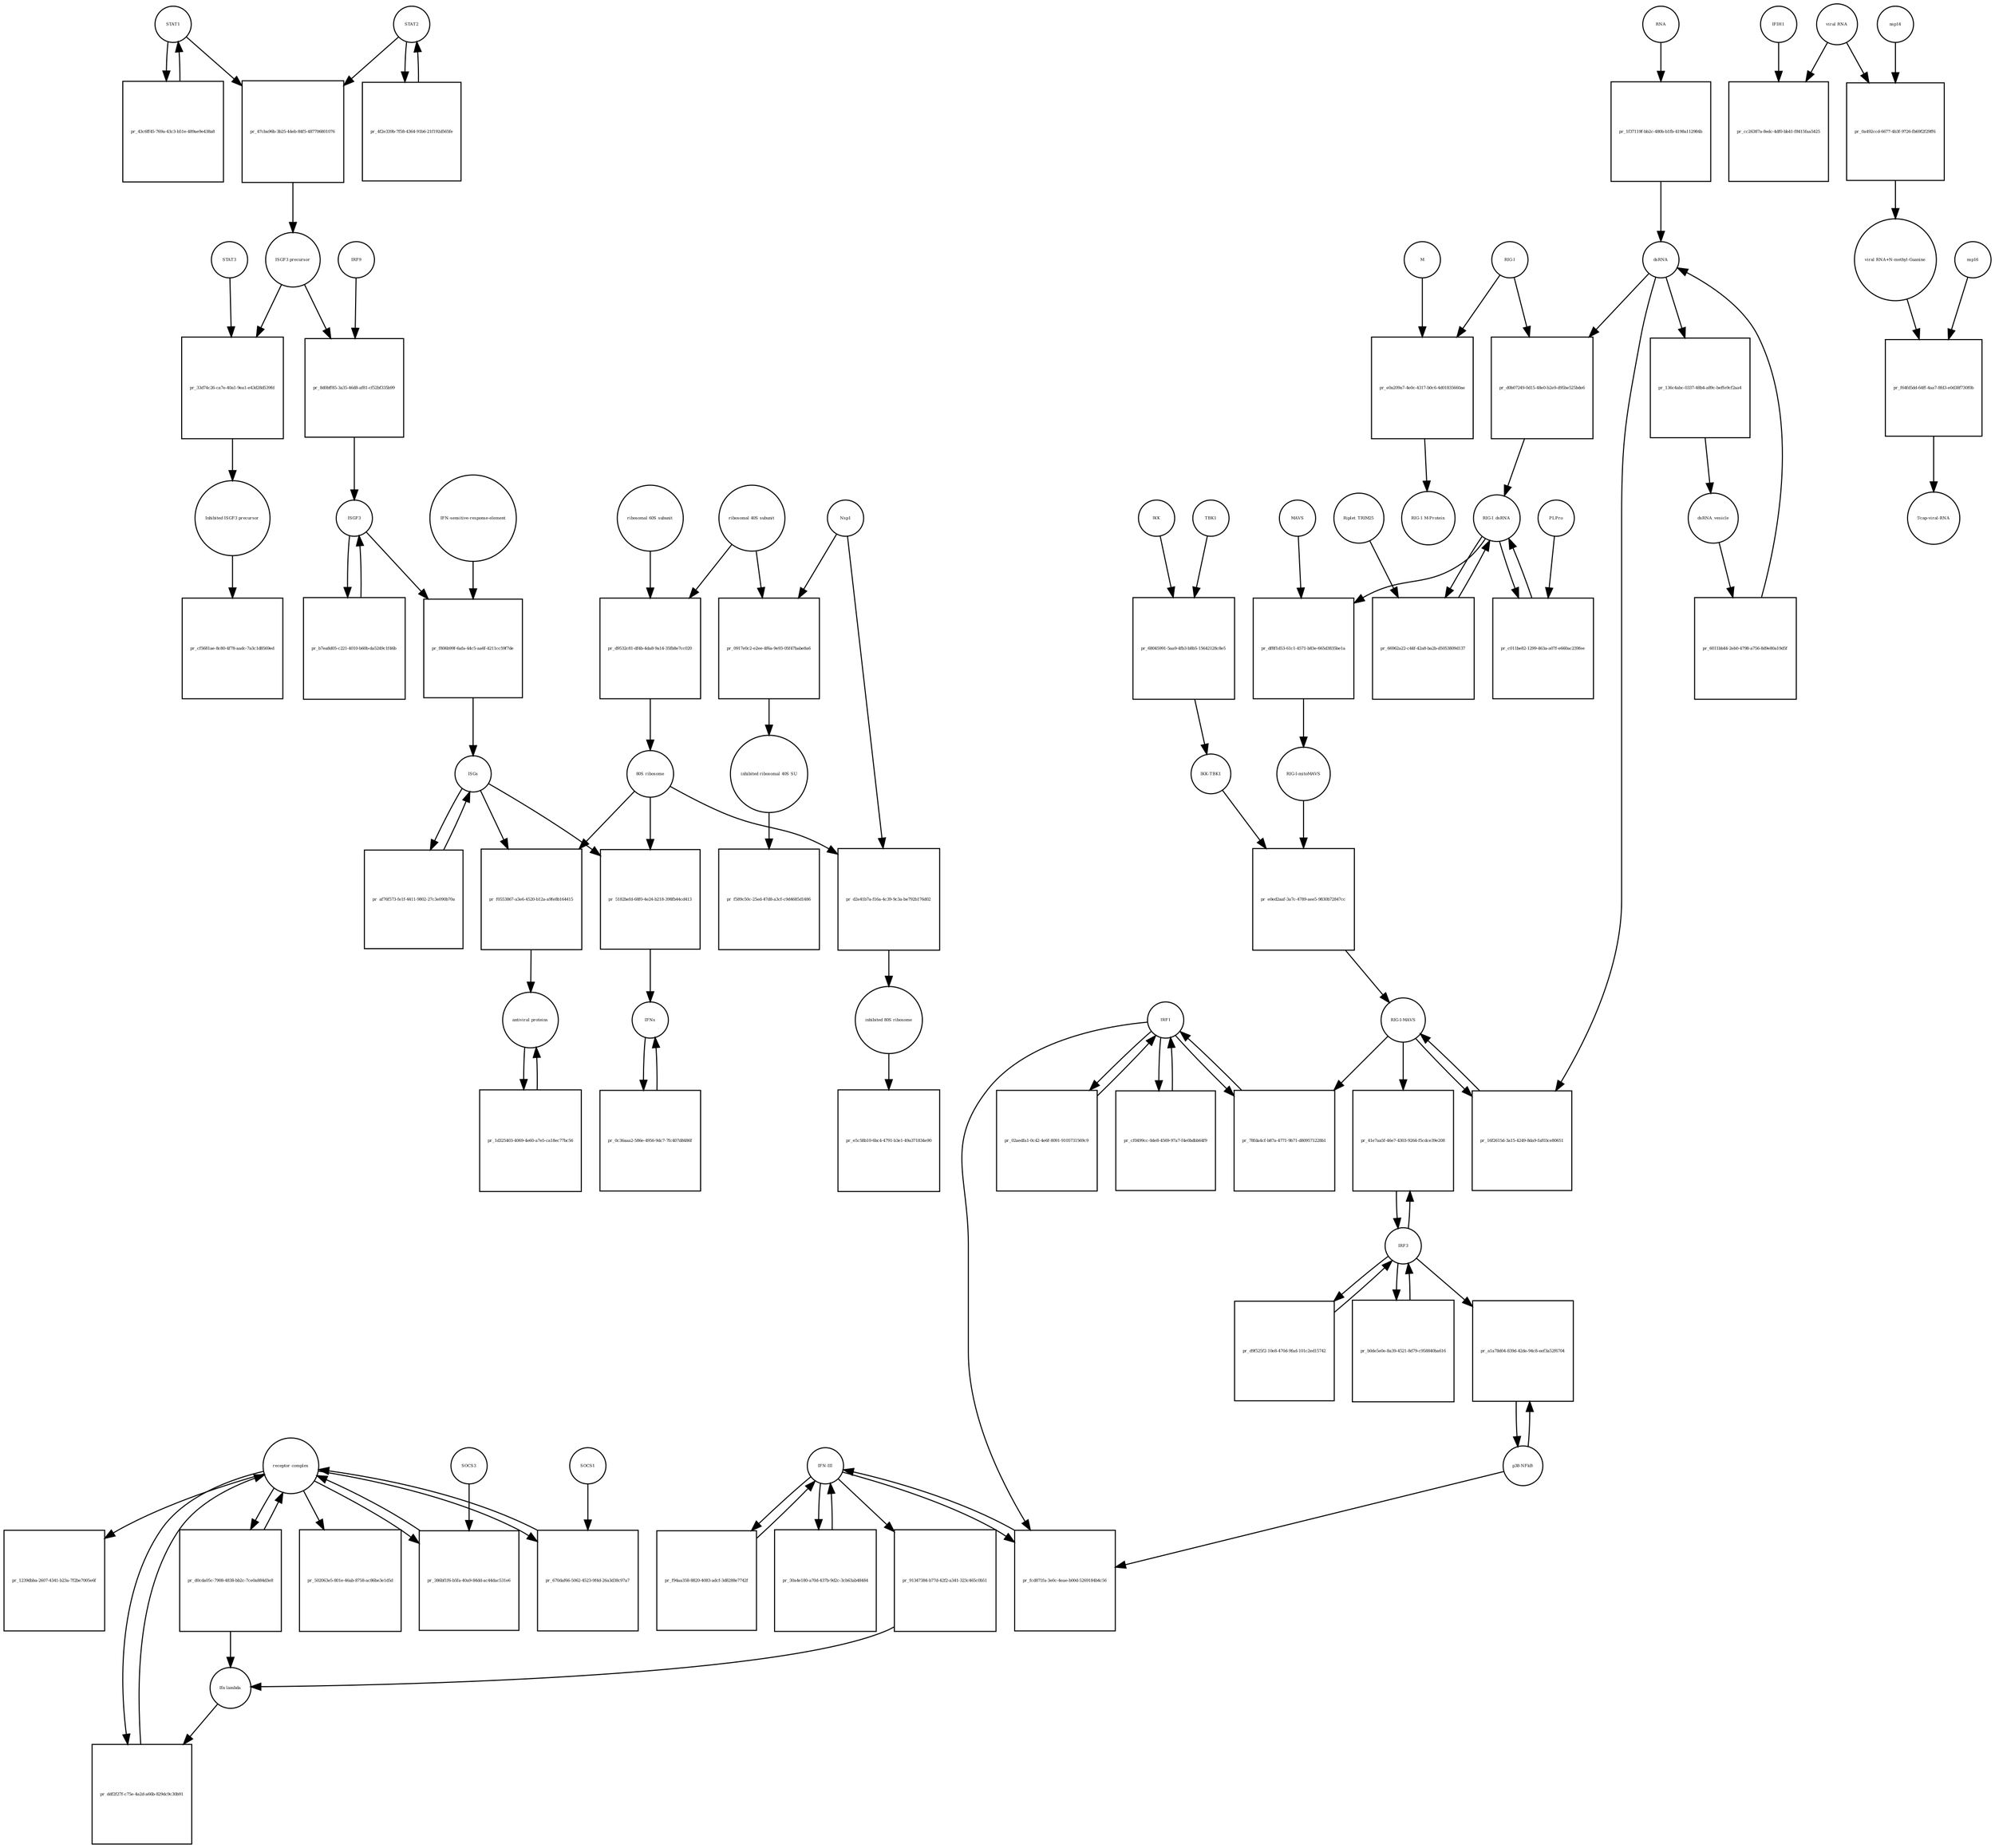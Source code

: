 strict digraph  {
STAT1 [annotation="", bipartite=0, cls=macromolecule, fontsize=4, label=STAT1, shape=circle];
"pr_47cba96b-3b25-44eb-84f5-487706801076" [annotation="", bipartite=1, cls=process, fontsize=4, label="pr_47cba96b-3b25-44eb-84f5-487706801076", shape=square];
STAT2 [annotation="", bipartite=0, cls=macromolecule, fontsize=4, label=STAT2, shape=circle];
"ISGF3 precursor" [annotation="", bipartite=0, cls=complex, fontsize=4, label="ISGF3 precursor", shape=circle];
"pr_43c6ff45-769a-43c3-b51e-489ae9e438a8" [annotation="", bipartite=1, cls=process, fontsize=4, label="pr_43c6ff45-769a-43c3-b51e-489ae9e438a8", shape=square];
"pr_4f2e339b-7f58-4364-91b6-21f192d565fe" [annotation="", bipartite=1, cls=process, fontsize=4, label="pr_4f2e339b-7f58-4364-91b6-21f192d565fe", shape=square];
"receptor complex" [annotation="", bipartite=0, cls=complex, fontsize=4, label="receptor complex", shape=circle];
"pr_ddf2f27f-c75e-4a2d-a66b-829dc9c30b91" [annotation="", bipartite=1, cls=process, fontsize=4, label="pr_ddf2f27f-c75e-4a2d-a66b-829dc9c30b91", shape=square];
"Ifn lambda" [annotation="", bipartite=0, cls=complex, fontsize=4, label="Ifn lambda", shape=circle];
"IFN-sensitive-response-element" [annotation="", bipartite=0, cls="nucleic acid feature", fontsize=4, label="IFN-sensitive-response-element", shape=circle];
"pr_f806b99f-6afa-44c5-aa6f-4211cc59f7de" [annotation="", bipartite=1, cls=process, fontsize=4, label="pr_f806b99f-6afa-44c5-aa6f-4211cc59f7de", shape=square];
ISGs [annotation="", bipartite=0, cls="nucleic acid feature", fontsize=4, label=ISGs, shape=circle];
ISGF3 [annotation="", bipartite=0, cls=complex, fontsize=4, label=ISGF3, shape=circle];
"pr_5182befd-68f0-4e24-b218-398fb44cd413" [annotation="", bipartite=1, cls=process, fontsize=4, label="pr_5182befd-68f0-4e24-b218-398fb44cd413", shape=square];
IFNs [annotation="", bipartite=0, cls=complex, fontsize=4, label=IFNs, shape=circle];
"80S ribosome" [annotation="", bipartite=0, cls=complex, fontsize=4, label="80S ribosome", shape=circle];
"pr_f0553867-a3e6-4520-b12a-a9fe8b164415" [annotation="", bipartite=1, cls=process, fontsize=4, label="pr_f0553867-a3e6-4520-b12a-a9fe8b164415", shape=square];
"antiviral proteins" [annotation="", bipartite=0, cls=complex, fontsize=4, label="antiviral proteins", shape=circle];
"pr_b7ea8d05-c221-4010-b60b-da5249c1f46b" [annotation="", bipartite=1, cls=process, fontsize=4, label="pr_b7ea8d05-c221-4010-b60b-da5249c1f46b", shape=square];
"pr_af76f573-fe1f-4411-9802-27c3e090b70a" [annotation="", bipartite=1, cls=process, fontsize=4, label="pr_af76f573-fe1f-4411-9802-27c3e090b70a", shape=square];
"pr_1d325403-4069-4e60-a7e5-ca18ec77bc56" [annotation="", bipartite=1, cls=process, fontsize=4, label="pr_1d325403-4069-4e60-a7e5-ca18ec77bc56", shape=square];
"viral RNA" [annotation="", bipartite=0, cls="nucleic acid feature", fontsize=4, label="viral RNA", shape=circle];
"pr_cc26387a-8edc-4df0-bb41-f8415faa5425" [annotation="", bipartite=1, cls=process, fontsize=4, label="pr_cc26387a-8edc-4df0-bb41-f8415faa5425", shape=square];
IFIH1 [annotation="", bipartite=0, cls=macromolecule, fontsize=4, label=IFIH1, shape=circle];
"pr_0a492ccd-6677-4b3f-9726-fb69f2f29ff6" [annotation="", bipartite=1, cls=process, fontsize=4, label="pr_0a492ccd-6677-4b3f-9726-fb69f2f29ff6", shape=square];
"viral RNA+N-methyl-Guanine" [annotation="", bipartite=0, cls="nucleic acid feature", fontsize=4, label="viral RNA+N-methyl-Guanine", shape=circle];
nsp14 [annotation=urn_miriam_ncbiprotein_YP_009725309, bipartite=0, cls=macromolecule, fontsize=4, label=nsp14, shape=circle];
"pr_f64fd5dd-64ff-4aa7-8fd3-e0d38f730f0b" [annotation="", bipartite=1, cls=process, fontsize=4, label="pr_f64fd5dd-64ff-4aa7-8fd3-e0d38f730f0b", shape=square];
"5'cap-viral-RNA" [annotation="", bipartite=0, cls="nucleic acid feature", fontsize=4, label="5'cap-viral-RNA", shape=circle];
nsp16 [annotation=urn_miriam_ncbiprotein_YP_009725311, bipartite=0, cls=macromolecule, fontsize=4, label=nsp16, shape=circle];
IKK [annotation="urn_miriam_uniprot_O14920|urn_miriam_uniprot_O15111", bipartite=0, cls=macromolecule, fontsize=4, label=IKK, shape=circle];
"pr_68045991-5aa9-4fb3-b8b5-15642128c8e5" [annotation="", bipartite=1, cls=process, fontsize=4, label="pr_68045991-5aa9-4fb3-b8b5-15642128c8e5", shape=square];
TBK1 [annotation=urn_miriam_uniprot_Q9UHD2, bipartite=0, cls=macromolecule, fontsize=4, label=TBK1, shape=circle];
"IKK-TBK1" [annotation="", bipartite=0, cls=complex, fontsize=4, label="IKK-TBK1", shape=circle];
IRF1 [annotation="", bipartite=0, cls=macromolecule, fontsize=4, label=IRF1, shape=circle];
"pr_78fda4cf-b87a-4771-9b71-d809571228b1" [annotation="", bipartite=1, cls=process, fontsize=4, label="pr_78fda4cf-b87a-4771-9b71-d809571228b1", shape=square];
"RIG-I-MAVS" [annotation="", bipartite=0, cls=complex, fontsize=4, label="RIG-I-MAVS", shape=circle];
"IFN-III" [annotation="", bipartite=0, cls=macromolecule, fontsize=4, label="IFN-III", shape=circle];
"pr_f94aa358-8820-4083-adcf-3d8288e7742f" [annotation="", bipartite=1, cls=process, fontsize=4, label="pr_f94aa358-8820-4083-adcf-3d8288e7742f", shape=square];
"pr_30a4e180-a70d-437b-9d2c-3cb63ab48484" [annotation="", bipartite=1, cls=process, fontsize=4, label="pr_30a4e180-a70d-437b-9d2c-3cb63ab48484", shape=square];
"pr_fcd871fa-3e0c-4eae-b00d-5269184b4c56" [annotation="", bipartite=1, cls=process, fontsize=4, label="pr_fcd871fa-3e0c-4eae-b00d-5269184b4c56", shape=square];
"p38-NFkB" [annotation="", bipartite=0, cls=complex, fontsize=4, label="p38-NFkB", shape=circle];
"pr_91347384-b77d-42f2-a341-323c465c0b51" [annotation="", bipartite=1, cls=process, fontsize=4, label="pr_91347384-b77d-42f2-a341-323c465c0b51", shape=square];
"RIG-I" [annotation=urn_miriam_uniprot_O95786, bipartite=0, cls=macromolecule, fontsize=4, label="RIG-I", shape=circle];
"pr_d0b07249-0d15-48e0-b2e9-d95be525bde6" [annotation="", bipartite=1, cls=process, fontsize=4, label="pr_d0b07249-0d15-48e0-b2e9-d95be525bde6", shape=square];
"RIG-I_dsRNA" [annotation="", bipartite=0, cls=complex, fontsize=4, label="RIG-I_dsRNA", shape=circle];
dsRNA [annotation="", bipartite=0, cls="nucleic acid feature", fontsize=4, label=dsRNA, shape=circle];
"RIG-I-mitoMAVS" [annotation="", bipartite=0, cls=complex, fontsize=4, label="RIG-I-mitoMAVS", shape=circle];
"pr_e0ed2aaf-3a7c-4789-aee5-9830b72847cc" [annotation="", bipartite=1, cls=process, fontsize=4, label="pr_e0ed2aaf-3a7c-4789-aee5-9830b72847cc", shape=square];
"pr_136c4abc-0337-48b4-a89c-beffe9cf2aa4" [annotation="", bipartite=1, cls=process, fontsize=4, label="pr_136c4abc-0337-48b4-a89c-beffe9cf2aa4", shape=square];
dsRNA_vesicle [annotation="", bipartite=0, cls="nucleic acid feature", fontsize=4, label=dsRNA_vesicle, shape=circle];
"pr_6011bb44-2eb0-4798-a756-8d9e80a19d5f" [annotation="", bipartite=1, cls=process, fontsize=4, label="pr_6011bb44-2eb0-4798-a756-8d9e80a19d5f", shape=square];
"pr_02aedfa1-0c42-4e6f-8091-9105731569c9" [annotation="", bipartite=1, cls=process, fontsize=4, label="pr_02aedfa1-0c42-4e6f-8091-9105731569c9", shape=square];
"pr_cf0499cc-0de8-4569-97a7-f4e0bdbb64f9" [annotation="", bipartite=1, cls=process, fontsize=4, label="pr_cf0499cc-0de8-4569-97a7-f4e0bdbb64f9", shape=square];
RNA [annotation="", bipartite=0, cls="nucleic acid feature", fontsize=4, label=RNA, shape=circle];
"pr_1f37119f-bb2c-480b-b1fb-4198a112984b" [annotation="", bipartite=1, cls=process, fontsize=4, label="pr_1f37119f-bb2c-480b-b1fb-4198a112984b", shape=square];
"ribosomal 60S subunit" [annotation="", bipartite=0, cls=complex, fontsize=4, label="ribosomal 60S subunit", shape=circle];
"pr_d9532c81-df4b-4da8-9a14-35fb8e7cc020" [annotation="", bipartite=1, cls=process, fontsize=4, label="pr_d9532c81-df4b-4da8-9a14-35fb8e7cc020", shape=square];
"ribosomal 40S subunit" [annotation="", bipartite=0, cls=complex, fontsize=4, label="ribosomal 40S subunit", shape=circle];
"pr_0917e0c2-e2ee-4f6a-9e93-05f47babe8a6" [annotation="", bipartite=1, cls=process, fontsize=4, label="pr_0917e0c2-e2ee-4f6a-9e93-05f47babe8a6", shape=square];
Nsp1 [annotation="urn_miriam_ncbiprotein_YP_009725297|urn_miriam_uniprot_P0C6X7", bipartite=0, cls=macromolecule, fontsize=4, label=Nsp1, shape=circle];
"inhibited ribosomal 40S SU" [annotation="urn_miriam_doi_10.1101%2F2020.05.18.102467", bipartite=0, cls=complex, fontsize=4, label="inhibited ribosomal 40S SU", shape=circle];
"pr_d2e41b7a-f16a-4c39-9c3a-be792b176d02" [annotation="", bipartite=1, cls=process, fontsize=4, label="pr_d2e41b7a-f16a-4c39-9c3a-be792b176d02", shape=square];
"inhibited 80S ribosome" [annotation="", bipartite=0, cls=complex, fontsize=4, label="inhibited 80S ribosome", shape=circle];
"pr_33d74c26-ca7e-40a1-9ea1-e43d28d539fd" [annotation="", bipartite=1, cls=process, fontsize=4, label="pr_33d74c26-ca7e-40a1-9ea1-e43d28d539fd", shape=square];
STAT3 [annotation="", bipartite=0, cls=macromolecule, fontsize=4, label=STAT3, shape=circle];
"Inhibited ISGF3 precursor" [annotation="", bipartite=0, cls=complex, fontsize=4, label="Inhibited ISGF3 precursor", shape=circle];
"pr_0c36aaa2-586e-4956-9dc7-7fc407d8486f" [annotation="", bipartite=1, cls=process, fontsize=4, label="pr_0c36aaa2-586e-4956-9dc7-7fc407d8486f", shape=square];
"pr_386bf1f6-b5fa-40a9-84dd-ac44dac531e6" [annotation="", bipartite=1, cls=process, fontsize=4, label="pr_386bf1f6-b5fa-40a9-84dd-ac44dac531e6", shape=square];
SOCS3 [annotation="", bipartite=0, cls=macromolecule, fontsize=4, label=SOCS3, shape=circle];
"pr_670daf66-5062-4523-9f4d-26a3d38c97a7" [annotation="", bipartite=1, cls=process, fontsize=4, label="pr_670daf66-5062-4523-9f4d-26a3d38c97a7", shape=square];
SOCS1 [annotation="", bipartite=0, cls=macromolecule, fontsize=4, label=SOCS1, shape=circle];
"pr_cf5681ae-8c80-4f78-aadc-7a3c1d8569ed" [annotation="", bipartite=1, cls=process, fontsize=4, label="pr_cf5681ae-8c80-4f78-aadc-7a3c1d8569ed", shape=square];
"pr_502063e5-801e-46ab-8758-ac86be3e1d5d" [annotation="", bipartite=1, cls=process, fontsize=4, label="pr_502063e5-801e-46ab-8758-ac86be3e1d5d", shape=square];
"pr_1239dbba-2607-4341-b23a-7f2be7005e6f" [annotation="", bipartite=1, cls=process, fontsize=4, label="pr_1239dbba-2607-4341-b23a-7f2be7005e6f", shape=square];
"pr_e5c58b10-6bc4-4791-b3e1-49a371834e90" [annotation="", bipartite=1, cls=process, fontsize=4, label="pr_e5c58b10-6bc4-4791-b3e1-49a371834e90", shape=square];
"pr_f589c50c-25ed-47d8-a3cf-c9d4685d1486" [annotation="", bipartite=1, cls=process, fontsize=4, label="pr_f589c50c-25ed-47d8-a3cf-c9d4685d1486", shape=square];
"pr_d0cda05c-7908-4838-bb2c-7ce0a884d3e8" [annotation="", bipartite=1, cls=process, fontsize=4, label="pr_d0cda05c-7908-4838-bb2c-7ce0a884d3e8", shape=square];
M [annotation=urn_miriam_uniprot_P0DTC5, bipartite=0, cls=macromolecule, fontsize=4, label=M, shape=circle];
"pr_e0a209a7-4e0c-4317-b0c6-4d01835660ae" [annotation="", bipartite=1, cls=process, fontsize=4, label="pr_e0a209a7-4e0c-4317-b0c6-4d01835660ae", shape=square];
"RIG-1 M-Protein" [annotation="", bipartite=0, cls=complex, fontsize=4, label="RIG-1 M-Protein", shape=circle];
"pr_df8f1d53-61c1-4571-b83e-665d3835be1a" [annotation="", bipartite=1, cls=process, fontsize=4, label="pr_df8f1d53-61c1-4571-b83e-665d3835be1a", shape=square];
MAVS [annotation=urn_miriam_uniprot_Q7Z434, bipartite=0, cls=macromolecule, fontsize=4, label=MAVS, shape=circle];
"pr_66962a22-c44f-42a8-ba2b-d5053809d137" [annotation="", bipartite=1, cls=process, fontsize=4, label="pr_66962a22-c44f-42a8-ba2b-d5053809d137", shape=square];
Riplet_TRIM25 [annotation="", bipartite=0, cls=complex, fontsize=4, label=Riplet_TRIM25, shape=circle];
"pr_c011be82-1299-463a-a07f-e660ac239fee" [annotation="", bipartite=1, cls=process, fontsize=4, label="pr_c011be82-1299-463a-a07f-e660ac239fee", shape=square];
PLPro [annotation="urn_miriam_uniprot_P0C6X7|urn_miriam_uniprot_P0C6U8", bipartite=0, cls=macromolecule, fontsize=4, label=PLPro, shape=circle];
IRF3 [annotation=urn_miriam_uniprot_Q14653, bipartite=0, cls=macromolecule, fontsize=4, label=IRF3, shape=circle];
"pr_41e7aa5f-46e7-4303-9264-f5cdce39e208" [annotation="", bipartite=1, cls=process, fontsize=4, label="pr_41e7aa5f-46e7-4303-9264-f5cdce39e208", shape=square];
"pr_d9f525f2-10e8-470d-9fad-101c2ed15742" [annotation="", bipartite=1, cls=process, fontsize=4, label="pr_d9f525f2-10e8-470d-9fad-101c2ed15742", shape=square];
"pr_b0de5e0e-8a39-4521-8d79-c958840ba616" [annotation="", bipartite=1, cls=process, fontsize=4, label="pr_b0de5e0e-8a39-4521-8d79-c958840ba616", shape=square];
"pr_16f2615d-3a15-4249-8da9-faf03ce80651" [annotation="", bipartite=1, cls=process, fontsize=4, label="pr_16f2615d-3a15-4249-8da9-faf03ce80651", shape=square];
"pr_a1a78d04-839d-42de-94c8-eef3a52f6704" [annotation="", bipartite=1, cls=process, fontsize=4, label="pr_a1a78d04-839d-42de-94c8-eef3a52f6704", shape=square];
"pr_8d0bff85-3a35-46d8-af81-cf52bf335b99" [annotation="", bipartite=1, cls=process, fontsize=4, label="pr_8d0bff85-3a35-46d8-af81-cf52bf335b99", shape=square];
IRF9 [annotation="", bipartite=0, cls=macromolecule, fontsize=4, label=IRF9, shape=circle];
STAT1 -> "pr_47cba96b-3b25-44eb-84f5-487706801076"  [annotation="", interaction_type=consumption];
STAT1 -> "pr_43c6ff45-769a-43c3-b51e-489ae9e438a8"  [annotation="", interaction_type=consumption];
"pr_47cba96b-3b25-44eb-84f5-487706801076" -> "ISGF3 precursor"  [annotation="", interaction_type=production];
STAT2 -> "pr_47cba96b-3b25-44eb-84f5-487706801076"  [annotation="", interaction_type=consumption];
STAT2 -> "pr_4f2e339b-7f58-4364-91b6-21f192d565fe"  [annotation="", interaction_type=consumption];
"ISGF3 precursor" -> "pr_33d74c26-ca7e-40a1-9ea1-e43d28d539fd"  [annotation="", interaction_type=consumption];
"ISGF3 precursor" -> "pr_8d0bff85-3a35-46d8-af81-cf52bf335b99"  [annotation="", interaction_type=consumption];
"pr_43c6ff45-769a-43c3-b51e-489ae9e438a8" -> STAT1  [annotation="", interaction_type=production];
"pr_4f2e339b-7f58-4364-91b6-21f192d565fe" -> STAT2  [annotation="", interaction_type=production];
"receptor complex" -> "pr_ddf2f27f-c75e-4a2d-a66b-829dc9c30b91"  [annotation="", interaction_type=consumption];
"receptor complex" -> "pr_386bf1f6-b5fa-40a9-84dd-ac44dac531e6"  [annotation="", interaction_type=consumption];
"receptor complex" -> "pr_670daf66-5062-4523-9f4d-26a3d38c97a7"  [annotation="", interaction_type=consumption];
"receptor complex" -> "pr_502063e5-801e-46ab-8758-ac86be3e1d5d"  [annotation="", interaction_type=consumption];
"receptor complex" -> "pr_1239dbba-2607-4341-b23a-7f2be7005e6f"  [annotation="", interaction_type=consumption];
"receptor complex" -> "pr_d0cda05c-7908-4838-bb2c-7ce0a884d3e8"  [annotation="", interaction_type=consumption];
"pr_ddf2f27f-c75e-4a2d-a66b-829dc9c30b91" -> "receptor complex"  [annotation="", interaction_type=production];
"Ifn lambda" -> "pr_ddf2f27f-c75e-4a2d-a66b-829dc9c30b91"  [annotation="urn_miriam_doi_10.3791%2F53575", interaction_type=stimulation];
"IFN-sensitive-response-element" -> "pr_f806b99f-6afa-44c5-aa6f-4211cc59f7de"  [annotation="", interaction_type=consumption];
"pr_f806b99f-6afa-44c5-aa6f-4211cc59f7de" -> ISGs  [annotation="", interaction_type=production];
ISGs -> "pr_5182befd-68f0-4e24-b218-398fb44cd413"  [annotation="", interaction_type=consumption];
ISGs -> "pr_f0553867-a3e6-4520-b12a-a9fe8b164415"  [annotation="", interaction_type=consumption];
ISGs -> "pr_af76f573-fe1f-4411-9802-27c3e090b70a"  [annotation="", interaction_type=consumption];
ISGF3 -> "pr_f806b99f-6afa-44c5-aa6f-4211cc59f7de"  [annotation=urn_miriam_pubmed_30936491, interaction_type="necessary stimulation"];
ISGF3 -> "pr_b7ea8d05-c221-4010-b60b-da5249c1f46b"  [annotation="", interaction_type=consumption];
"pr_5182befd-68f0-4e24-b218-398fb44cd413" -> IFNs  [annotation="", interaction_type=production];
IFNs -> "pr_0c36aaa2-586e-4956-9dc7-7fc407d8486f"  [annotation="", interaction_type=consumption];
"80S ribosome" -> "pr_5182befd-68f0-4e24-b218-398fb44cd413"  [annotation=urn_miriam_pubmed_30936491, interaction_type=catalysis];
"80S ribosome" -> "pr_f0553867-a3e6-4520-b12a-a9fe8b164415"  [annotation=urn_miriam_pubmed_30936491, interaction_type=catalysis];
"80S ribosome" -> "pr_d2e41b7a-f16a-4c39-9c3a-be792b176d02"  [annotation="", interaction_type=consumption];
"pr_f0553867-a3e6-4520-b12a-a9fe8b164415" -> "antiviral proteins"  [annotation="", interaction_type=production];
"antiviral proteins" -> "pr_1d325403-4069-4e60-a7e5-ca18ec77bc56"  [annotation="", interaction_type=consumption];
"pr_b7ea8d05-c221-4010-b60b-da5249c1f46b" -> ISGF3  [annotation="", interaction_type=production];
"pr_af76f573-fe1f-4411-9802-27c3e090b70a" -> ISGs  [annotation="", interaction_type=production];
"pr_1d325403-4069-4e60-a7e5-ca18ec77bc56" -> "antiviral proteins"  [annotation="", interaction_type=production];
"viral RNA" -> "pr_cc26387a-8edc-4df0-bb41-f8415faa5425"  [annotation="", interaction_type=consumption];
"viral RNA" -> "pr_0a492ccd-6677-4b3f-9726-fb69f2f29ff6"  [annotation="", interaction_type=consumption];
IFIH1 -> "pr_cc26387a-8edc-4df0-bb41-f8415faa5425"  [annotation="urn_miriam_doi_10.1016%2Fj.chom.2020.05.008", interaction_type=catalysis];
"pr_0a492ccd-6677-4b3f-9726-fb69f2f29ff6" -> "viral RNA+N-methyl-Guanine"  [annotation="", interaction_type=production];
"viral RNA+N-methyl-Guanine" -> "pr_f64fd5dd-64ff-4aa7-8fd3-e0d38f730f0b"  [annotation="", interaction_type=consumption];
nsp14 -> "pr_0a492ccd-6677-4b3f-9726-fb69f2f29ff6"  [annotation="urn_miriam_doi_10.1016%2Fj.chom.2020.05.008", interaction_type=catalysis];
"pr_f64fd5dd-64ff-4aa7-8fd3-e0d38f730f0b" -> "5'cap-viral-RNA"  [annotation="", interaction_type=production];
nsp16 -> "pr_f64fd5dd-64ff-4aa7-8fd3-e0d38f730f0b"  [annotation="urn_miriam_doi_10.1016%2Fj.chom.2020.05.008", interaction_type=catalysis];
IKK -> "pr_68045991-5aa9-4fb3-b8b5-15642128c8e5"  [annotation="", interaction_type=consumption];
"pr_68045991-5aa9-4fb3-b8b5-15642128c8e5" -> "IKK-TBK1"  [annotation="", interaction_type=production];
TBK1 -> "pr_68045991-5aa9-4fb3-b8b5-15642128c8e5"  [annotation="", interaction_type=consumption];
"IKK-TBK1" -> "pr_e0ed2aaf-3a7c-4789-aee5-9830b72847cc"  [annotation="", interaction_type=consumption];
IRF1 -> "pr_78fda4cf-b87a-4771-9b71-d809571228b1"  [annotation="", interaction_type=consumption];
IRF1 -> "pr_fcd871fa-3e0c-4eae-b00d-5269184b4c56"  [annotation="", interaction_type=stimulation];
IRF1 -> "pr_02aedfa1-0c42-4e6f-8091-9105731569c9"  [annotation="", interaction_type=consumption];
IRF1 -> "pr_cf0499cc-0de8-4569-97a7-f4e0bdbb64f9"  [annotation="", interaction_type=consumption];
"pr_78fda4cf-b87a-4771-9b71-d809571228b1" -> IRF1  [annotation="", interaction_type=production];
"RIG-I-MAVS" -> "pr_78fda4cf-b87a-4771-9b71-d809571228b1"  [annotation=urn_miriam_pubmed_25045870, interaction_type=catalysis];
"RIG-I-MAVS" -> "pr_41e7aa5f-46e7-4303-9264-f5cdce39e208"  [annotation=urn_miriam_pubmed_25636800, interaction_type=stimulation];
"RIG-I-MAVS" -> "pr_16f2615d-3a15-4249-8da9-faf03ce80651"  [annotation="", interaction_type=consumption];
"IFN-III" -> "pr_f94aa358-8820-4083-adcf-3d8288e7742f"  [annotation="", interaction_type=consumption];
"IFN-III" -> "pr_30a4e180-a70d-437b-9d2c-3cb63ab48484"  [annotation="", interaction_type=consumption];
"IFN-III" -> "pr_fcd871fa-3e0c-4eae-b00d-5269184b4c56"  [annotation="", interaction_type=consumption];
"IFN-III" -> "pr_91347384-b77d-42f2-a341-323c465c0b51"  [annotation="", interaction_type=consumption];
"pr_f94aa358-8820-4083-adcf-3d8288e7742f" -> "IFN-III"  [annotation="", interaction_type=production];
"pr_30a4e180-a70d-437b-9d2c-3cb63ab48484" -> "IFN-III"  [annotation="", interaction_type=production];
"pr_fcd871fa-3e0c-4eae-b00d-5269184b4c56" -> "IFN-III"  [annotation="", interaction_type=production];
"p38-NFkB" -> "pr_fcd871fa-3e0c-4eae-b00d-5269184b4c56"  [annotation="", interaction_type=stimulation];
"p38-NFkB" -> "pr_a1a78d04-839d-42de-94c8-eef3a52f6704"  [annotation="", interaction_type=consumption];
"pr_91347384-b77d-42f2-a341-323c465c0b51" -> "Ifn lambda"  [annotation="", interaction_type=production];
"RIG-I" -> "pr_d0b07249-0d15-48e0-b2e9-d95be525bde6"  [annotation="", interaction_type=consumption];
"RIG-I" -> "pr_e0a209a7-4e0c-4317-b0c6-4d01835660ae"  [annotation="", interaction_type=consumption];
"pr_d0b07249-0d15-48e0-b2e9-d95be525bde6" -> "RIG-I_dsRNA"  [annotation="", interaction_type=production];
"RIG-I_dsRNA" -> "pr_df8f1d53-61c1-4571-b83e-665d3835be1a"  [annotation="", interaction_type=consumption];
"RIG-I_dsRNA" -> "pr_66962a22-c44f-42a8-ba2b-d5053809d137"  [annotation="", interaction_type=consumption];
"RIG-I_dsRNA" -> "pr_c011be82-1299-463a-a07f-e660ac239fee"  [annotation="", interaction_type=consumption];
dsRNA -> "pr_d0b07249-0d15-48e0-b2e9-d95be525bde6"  [annotation=urn_miriam_pubmed_25045870, interaction_type="necessary stimulation"];
dsRNA -> "pr_136c4abc-0337-48b4-a89c-beffe9cf2aa4"  [annotation="", interaction_type=consumption];
dsRNA -> "pr_16f2615d-3a15-4249-8da9-faf03ce80651"  [annotation=urn_miriam_pubmed_25636800, interaction_type="necessary stimulation"];
"RIG-I-mitoMAVS" -> "pr_e0ed2aaf-3a7c-4789-aee5-9830b72847cc"  [annotation="", interaction_type=consumption];
"pr_e0ed2aaf-3a7c-4789-aee5-9830b72847cc" -> "RIG-I-MAVS"  [annotation="", interaction_type=production];
"pr_136c4abc-0337-48b4-a89c-beffe9cf2aa4" -> dsRNA_vesicle  [annotation="", interaction_type=production];
dsRNA_vesicle -> "pr_6011bb44-2eb0-4798-a756-8d9e80a19d5f"  [annotation="", interaction_type=consumption];
"pr_6011bb44-2eb0-4798-a756-8d9e80a19d5f" -> dsRNA  [annotation="", interaction_type=production];
"pr_02aedfa1-0c42-4e6f-8091-9105731569c9" -> IRF1  [annotation="", interaction_type=production];
"pr_cf0499cc-0de8-4569-97a7-f4e0bdbb64f9" -> IRF1  [annotation="", interaction_type=production];
RNA -> "pr_1f37119f-bb2c-480b-b1fb-4198a112984b"  [annotation="", interaction_type=consumption];
"pr_1f37119f-bb2c-480b-b1fb-4198a112984b" -> dsRNA  [annotation="", interaction_type=production];
"ribosomal 60S subunit" -> "pr_d9532c81-df4b-4da8-9a14-35fb8e7cc020"  [annotation="", interaction_type=consumption];
"pr_d9532c81-df4b-4da8-9a14-35fb8e7cc020" -> "80S ribosome"  [annotation="", interaction_type=production];
"ribosomal 40S subunit" -> "pr_d9532c81-df4b-4da8-9a14-35fb8e7cc020"  [annotation="", interaction_type=consumption];
"ribosomal 40S subunit" -> "pr_0917e0c2-e2ee-4f6a-9e93-05f47babe8a6"  [annotation="", interaction_type=consumption];
"pr_0917e0c2-e2ee-4f6a-9e93-05f47babe8a6" -> "inhibited ribosomal 40S SU"  [annotation="", interaction_type=production];
Nsp1 -> "pr_0917e0c2-e2ee-4f6a-9e93-05f47babe8a6"  [annotation="", interaction_type=consumption];
Nsp1 -> "pr_d2e41b7a-f16a-4c39-9c3a-be792b176d02"  [annotation="", interaction_type=consumption];
"inhibited ribosomal 40S SU" -> "pr_f589c50c-25ed-47d8-a3cf-c9d4685d1486"  [annotation="", interaction_type=consumption];
"pr_d2e41b7a-f16a-4c39-9c3a-be792b176d02" -> "inhibited 80S ribosome"  [annotation="", interaction_type=production];
"inhibited 80S ribosome" -> "pr_e5c58b10-6bc4-4791-b3e1-49a371834e90"  [annotation="", interaction_type=consumption];
"pr_33d74c26-ca7e-40a1-9ea1-e43d28d539fd" -> "Inhibited ISGF3 precursor"  [annotation="", interaction_type=production];
STAT3 -> "pr_33d74c26-ca7e-40a1-9ea1-e43d28d539fd"  [annotation="", interaction_type=consumption];
"Inhibited ISGF3 precursor" -> "pr_cf5681ae-8c80-4f78-aadc-7a3c1d8569ed"  [annotation="", interaction_type=consumption];
"pr_0c36aaa2-586e-4956-9dc7-7fc407d8486f" -> IFNs  [annotation="", interaction_type=production];
"pr_386bf1f6-b5fa-40a9-84dd-ac44dac531e6" -> "receptor complex"  [annotation="", interaction_type=production];
SOCS3 -> "pr_386bf1f6-b5fa-40a9-84dd-ac44dac531e6"  [annotation="", interaction_type=consumption];
"pr_670daf66-5062-4523-9f4d-26a3d38c97a7" -> "receptor complex"  [annotation="", interaction_type=production];
SOCS1 -> "pr_670daf66-5062-4523-9f4d-26a3d38c97a7"  [annotation="", interaction_type=consumption];
"pr_d0cda05c-7908-4838-bb2c-7ce0a884d3e8" -> "Ifn lambda"  [annotation="", interaction_type=production];
"pr_d0cda05c-7908-4838-bb2c-7ce0a884d3e8" -> "receptor complex"  [annotation="", interaction_type=production];
M -> "pr_e0a209a7-4e0c-4317-b0c6-4d01835660ae"  [annotation="", interaction_type=consumption];
"pr_e0a209a7-4e0c-4317-b0c6-4d01835660ae" -> "RIG-1 M-Protein"  [annotation="", interaction_type=production];
"pr_df8f1d53-61c1-4571-b83e-665d3835be1a" -> "RIG-I-mitoMAVS"  [annotation="", interaction_type=production];
MAVS -> "pr_df8f1d53-61c1-4571-b83e-665d3835be1a"  [annotation="", interaction_type=consumption];
"pr_66962a22-c44f-42a8-ba2b-d5053809d137" -> "RIG-I_dsRNA"  [annotation="", interaction_type=production];
Riplet_TRIM25 -> "pr_66962a22-c44f-42a8-ba2b-d5053809d137"  [annotation=urn_miriam_pubmed_22390971, interaction_type=catalysis];
"pr_c011be82-1299-463a-a07f-e660ac239fee" -> "RIG-I_dsRNA"  [annotation="", interaction_type=production];
PLPro -> "pr_c011be82-1299-463a-a07f-e660ac239fee"  [annotation=urn_miriam_pubmed_25554382, interaction_type=catalysis];
IRF3 -> "pr_41e7aa5f-46e7-4303-9264-f5cdce39e208"  [annotation="", interaction_type=consumption];
IRF3 -> "pr_d9f525f2-10e8-470d-9fad-101c2ed15742"  [annotation="", interaction_type=consumption];
IRF3 -> "pr_b0de5e0e-8a39-4521-8d79-c958840ba616"  [annotation="", interaction_type=consumption];
IRF3 -> "pr_a1a78d04-839d-42de-94c8-eef3a52f6704"  [annotation="", interaction_type=consumption];
"pr_41e7aa5f-46e7-4303-9264-f5cdce39e208" -> IRF3  [annotation="", interaction_type=production];
"pr_d9f525f2-10e8-470d-9fad-101c2ed15742" -> IRF3  [annotation="", interaction_type=production];
"pr_b0de5e0e-8a39-4521-8d79-c958840ba616" -> IRF3  [annotation="", interaction_type=production];
"pr_16f2615d-3a15-4249-8da9-faf03ce80651" -> "RIG-I-MAVS"  [annotation="", interaction_type=production];
"pr_a1a78d04-839d-42de-94c8-eef3a52f6704" -> "p38-NFkB"  [annotation="", interaction_type=production];
"pr_8d0bff85-3a35-46d8-af81-cf52bf335b99" -> ISGF3  [annotation="", interaction_type=production];
IRF9 -> "pr_8d0bff85-3a35-46d8-af81-cf52bf335b99"  [annotation="", interaction_type=consumption];
}
